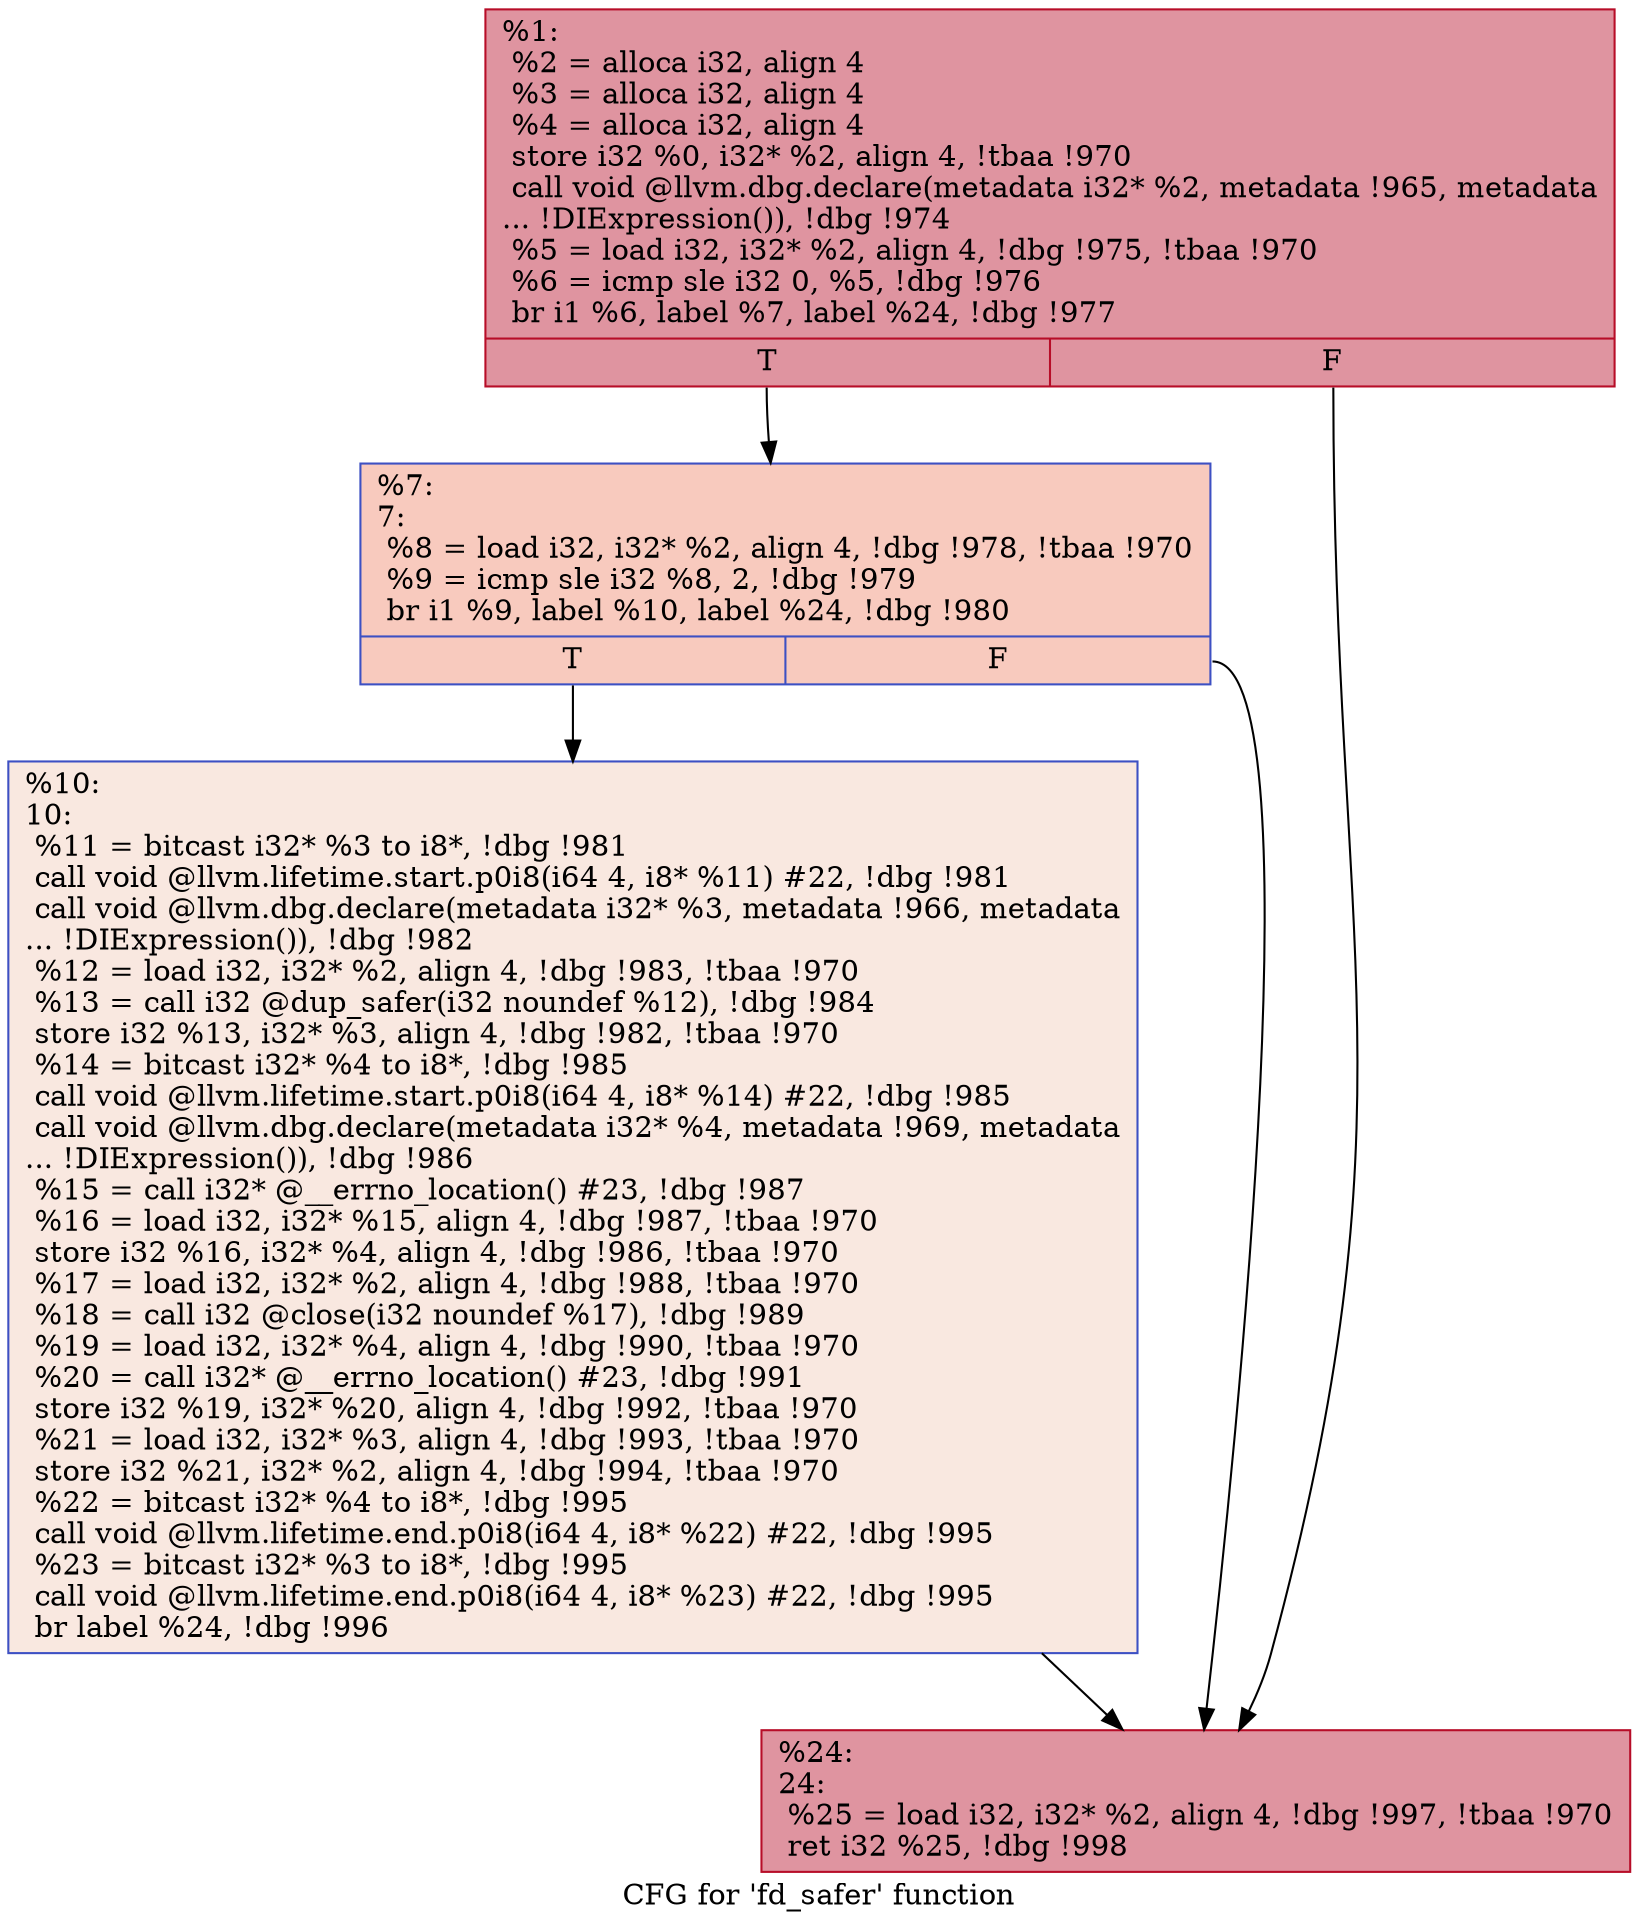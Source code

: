 digraph "CFG for 'fd_safer' function" {
	label="CFG for 'fd_safer' function";

	Node0x23a9350 [shape=record,color="#b70d28ff", style=filled, fillcolor="#b70d2870",label="{%1:\l  %2 = alloca i32, align 4\l  %3 = alloca i32, align 4\l  %4 = alloca i32, align 4\l  store i32 %0, i32* %2, align 4, !tbaa !970\l  call void @llvm.dbg.declare(metadata i32* %2, metadata !965, metadata\l... !DIExpression()), !dbg !974\l  %5 = load i32, i32* %2, align 4, !dbg !975, !tbaa !970\l  %6 = icmp sle i32 0, %5, !dbg !976\l  br i1 %6, label %7, label %24, !dbg !977\l|{<s0>T|<s1>F}}"];
	Node0x23a9350:s0 -> Node0x23a9d50;
	Node0x23a9350:s1 -> Node0x23a9df0;
	Node0x23a9d50 [shape=record,color="#3d50c3ff", style=filled, fillcolor="#ef886b70",label="{%7:\l7:                                                \l  %8 = load i32, i32* %2, align 4, !dbg !978, !tbaa !970\l  %9 = icmp sle i32 %8, 2, !dbg !979\l  br i1 %9, label %10, label %24, !dbg !980\l|{<s0>T|<s1>F}}"];
	Node0x23a9d50:s0 -> Node0x23a9da0;
	Node0x23a9d50:s1 -> Node0x23a9df0;
	Node0x23a9da0 [shape=record,color="#3d50c3ff", style=filled, fillcolor="#f1ccb870",label="{%10:\l10:                                               \l  %11 = bitcast i32* %3 to i8*, !dbg !981\l  call void @llvm.lifetime.start.p0i8(i64 4, i8* %11) #22, !dbg !981\l  call void @llvm.dbg.declare(metadata i32* %3, metadata !966, metadata\l... !DIExpression()), !dbg !982\l  %12 = load i32, i32* %2, align 4, !dbg !983, !tbaa !970\l  %13 = call i32 @dup_safer(i32 noundef %12), !dbg !984\l  store i32 %13, i32* %3, align 4, !dbg !982, !tbaa !970\l  %14 = bitcast i32* %4 to i8*, !dbg !985\l  call void @llvm.lifetime.start.p0i8(i64 4, i8* %14) #22, !dbg !985\l  call void @llvm.dbg.declare(metadata i32* %4, metadata !969, metadata\l... !DIExpression()), !dbg !986\l  %15 = call i32* @__errno_location() #23, !dbg !987\l  %16 = load i32, i32* %15, align 4, !dbg !987, !tbaa !970\l  store i32 %16, i32* %4, align 4, !dbg !986, !tbaa !970\l  %17 = load i32, i32* %2, align 4, !dbg !988, !tbaa !970\l  %18 = call i32 @close(i32 noundef %17), !dbg !989\l  %19 = load i32, i32* %4, align 4, !dbg !990, !tbaa !970\l  %20 = call i32* @__errno_location() #23, !dbg !991\l  store i32 %19, i32* %20, align 4, !dbg !992, !tbaa !970\l  %21 = load i32, i32* %3, align 4, !dbg !993, !tbaa !970\l  store i32 %21, i32* %2, align 4, !dbg !994, !tbaa !970\l  %22 = bitcast i32* %4 to i8*, !dbg !995\l  call void @llvm.lifetime.end.p0i8(i64 4, i8* %22) #22, !dbg !995\l  %23 = bitcast i32* %3 to i8*, !dbg !995\l  call void @llvm.lifetime.end.p0i8(i64 4, i8* %23) #22, !dbg !995\l  br label %24, !dbg !996\l}"];
	Node0x23a9da0 -> Node0x23a9df0;
	Node0x23a9df0 [shape=record,color="#b70d28ff", style=filled, fillcolor="#b70d2870",label="{%24:\l24:                                               \l  %25 = load i32, i32* %2, align 4, !dbg !997, !tbaa !970\l  ret i32 %25, !dbg !998\l}"];
}
